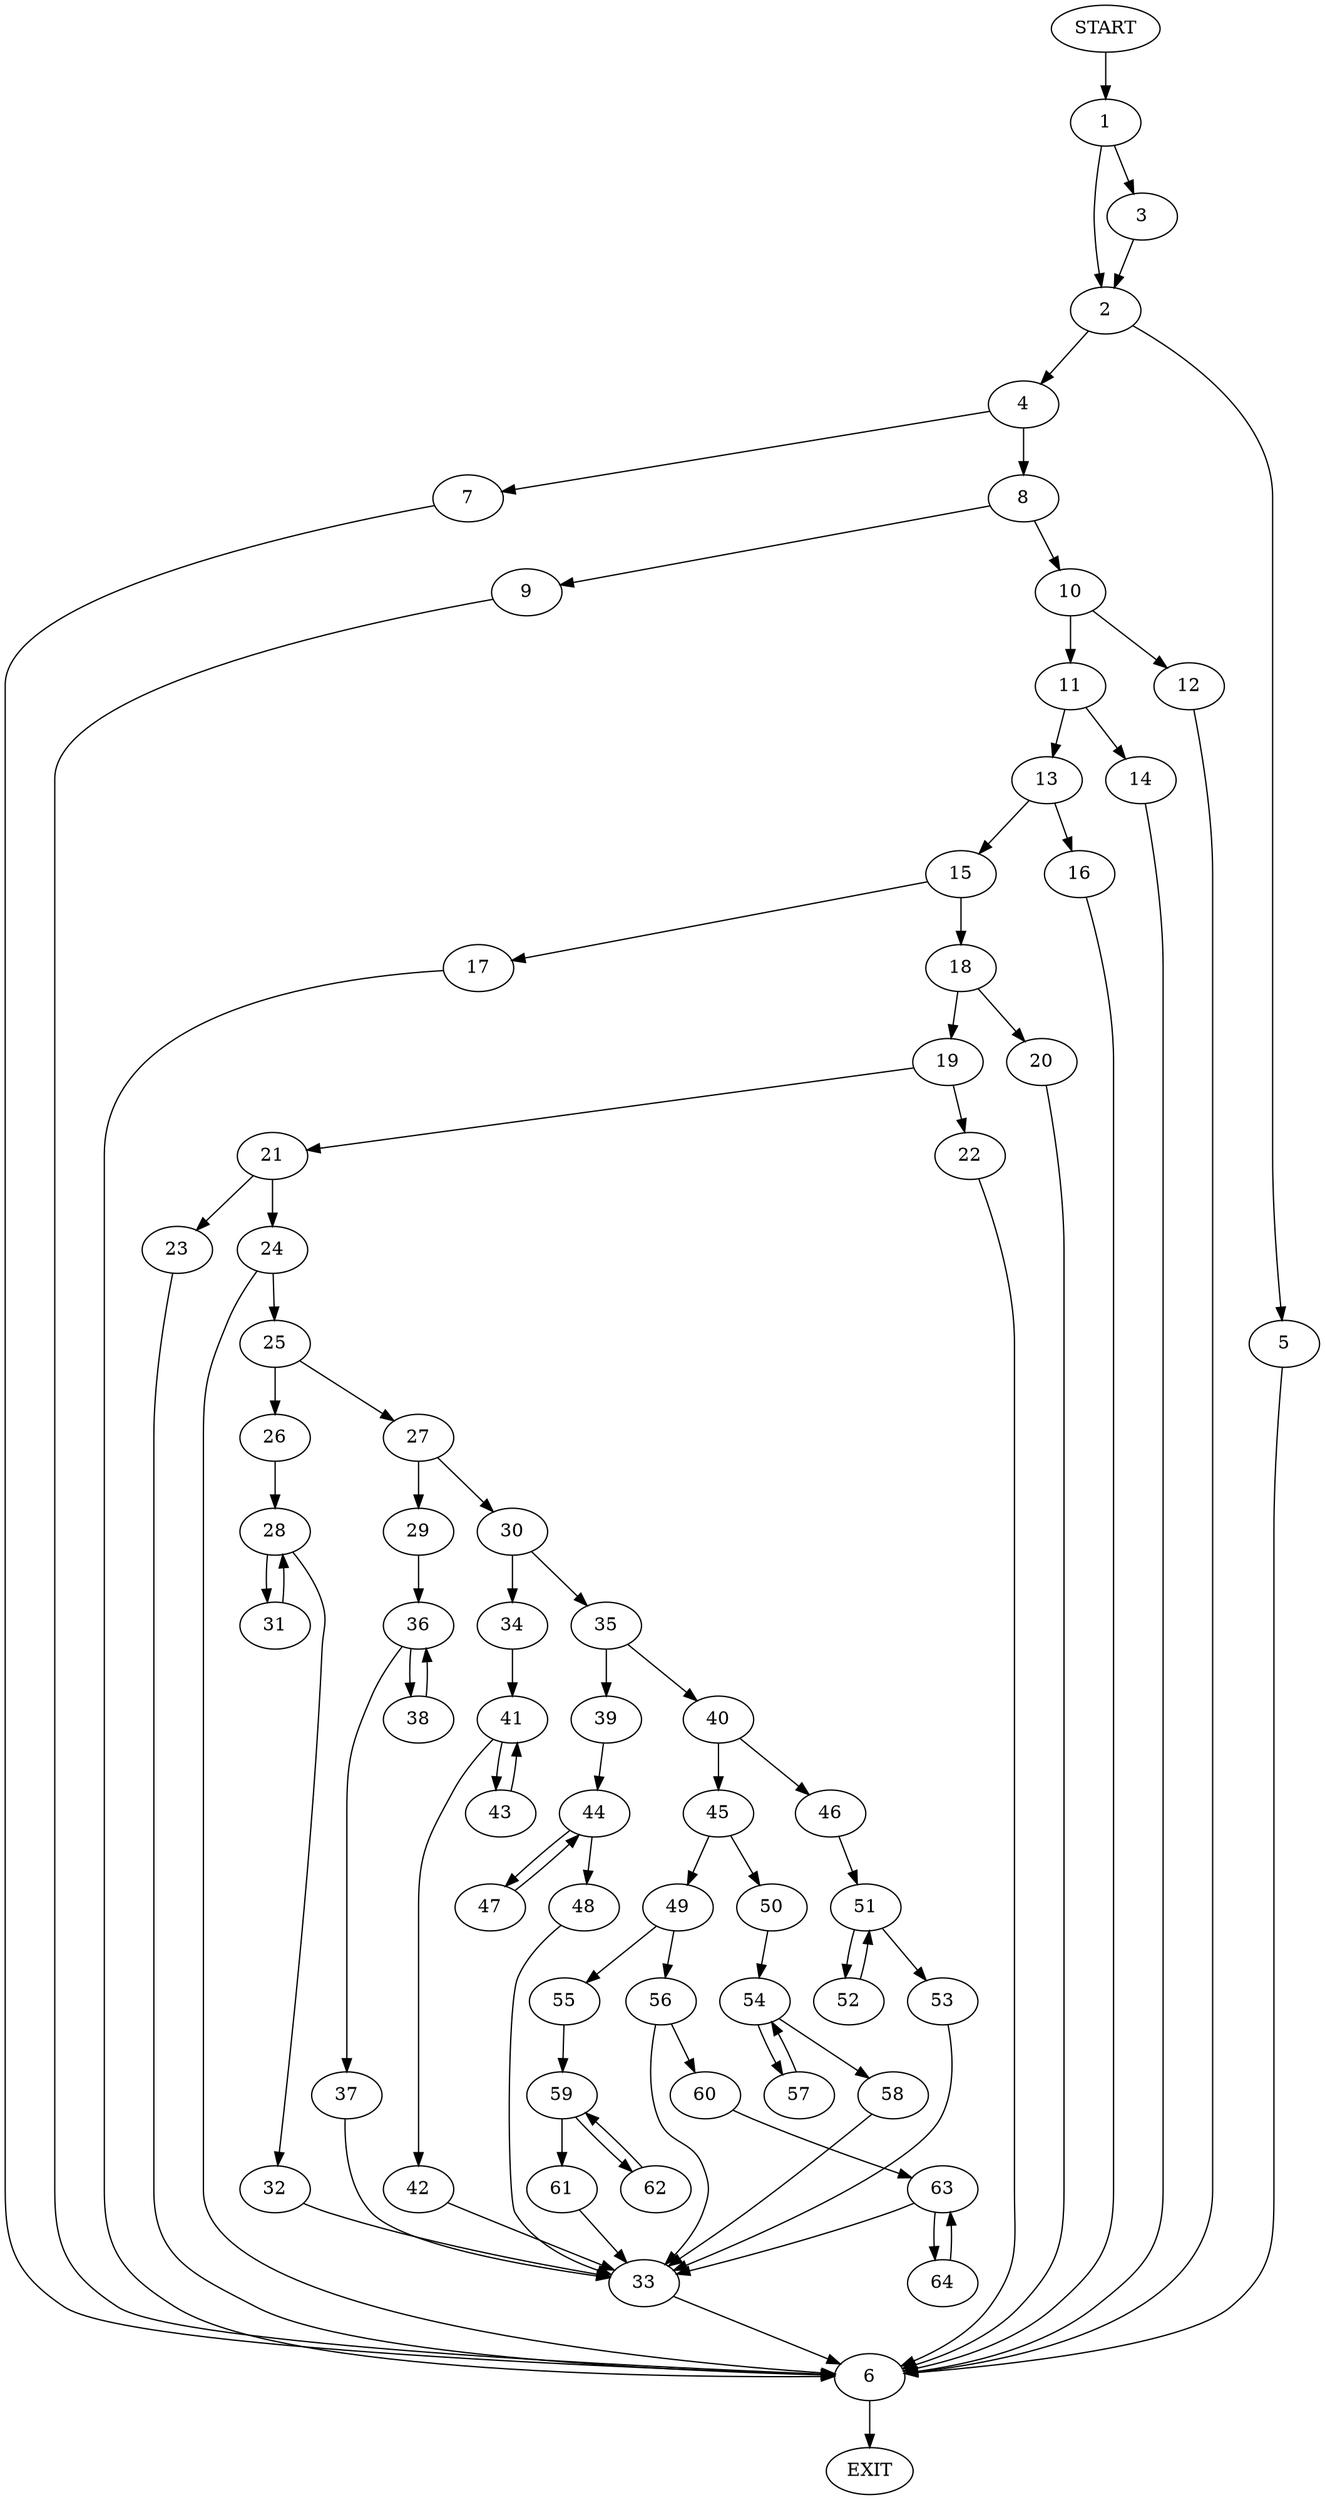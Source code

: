 digraph {
0 [label="START"]
65 [label="EXIT"]
0 -> 1
1 -> 2
1 -> 3
2 -> 4
2 -> 5
3 -> 2
5 -> 6
4 -> 7
4 -> 8
6 -> 65
7 -> 6
8 -> 9
8 -> 10
10 -> 11
10 -> 12
9 -> 6
12 -> 6
11 -> 13
11 -> 14
14 -> 6
13 -> 15
13 -> 16
15 -> 17
15 -> 18
16 -> 6
17 -> 6
18 -> 19
18 -> 20
20 -> 6
19 -> 21
19 -> 22
22 -> 6
21 -> 23
21 -> 24
23 -> 6
24 -> 6
24 -> 25
25 -> 26
25 -> 27
26 -> 28
27 -> 29
27 -> 30
28 -> 31
28 -> 32
31 -> 28
32 -> 33
33 -> 6
30 -> 34
30 -> 35
29 -> 36
36 -> 37
36 -> 38
38 -> 36
37 -> 33
35 -> 39
35 -> 40
34 -> 41
41 -> 42
41 -> 43
42 -> 33
43 -> 41
39 -> 44
40 -> 45
40 -> 46
44 -> 47
44 -> 48
47 -> 44
48 -> 33
45 -> 49
45 -> 50
46 -> 51
51 -> 52
51 -> 53
52 -> 51
53 -> 33
50 -> 54
49 -> 55
49 -> 56
54 -> 57
54 -> 58
57 -> 54
58 -> 33
55 -> 59
56 -> 60
56 -> 33
59 -> 61
59 -> 62
62 -> 59
61 -> 33
60 -> 63
63 -> 64
63 -> 33
64 -> 63
}
